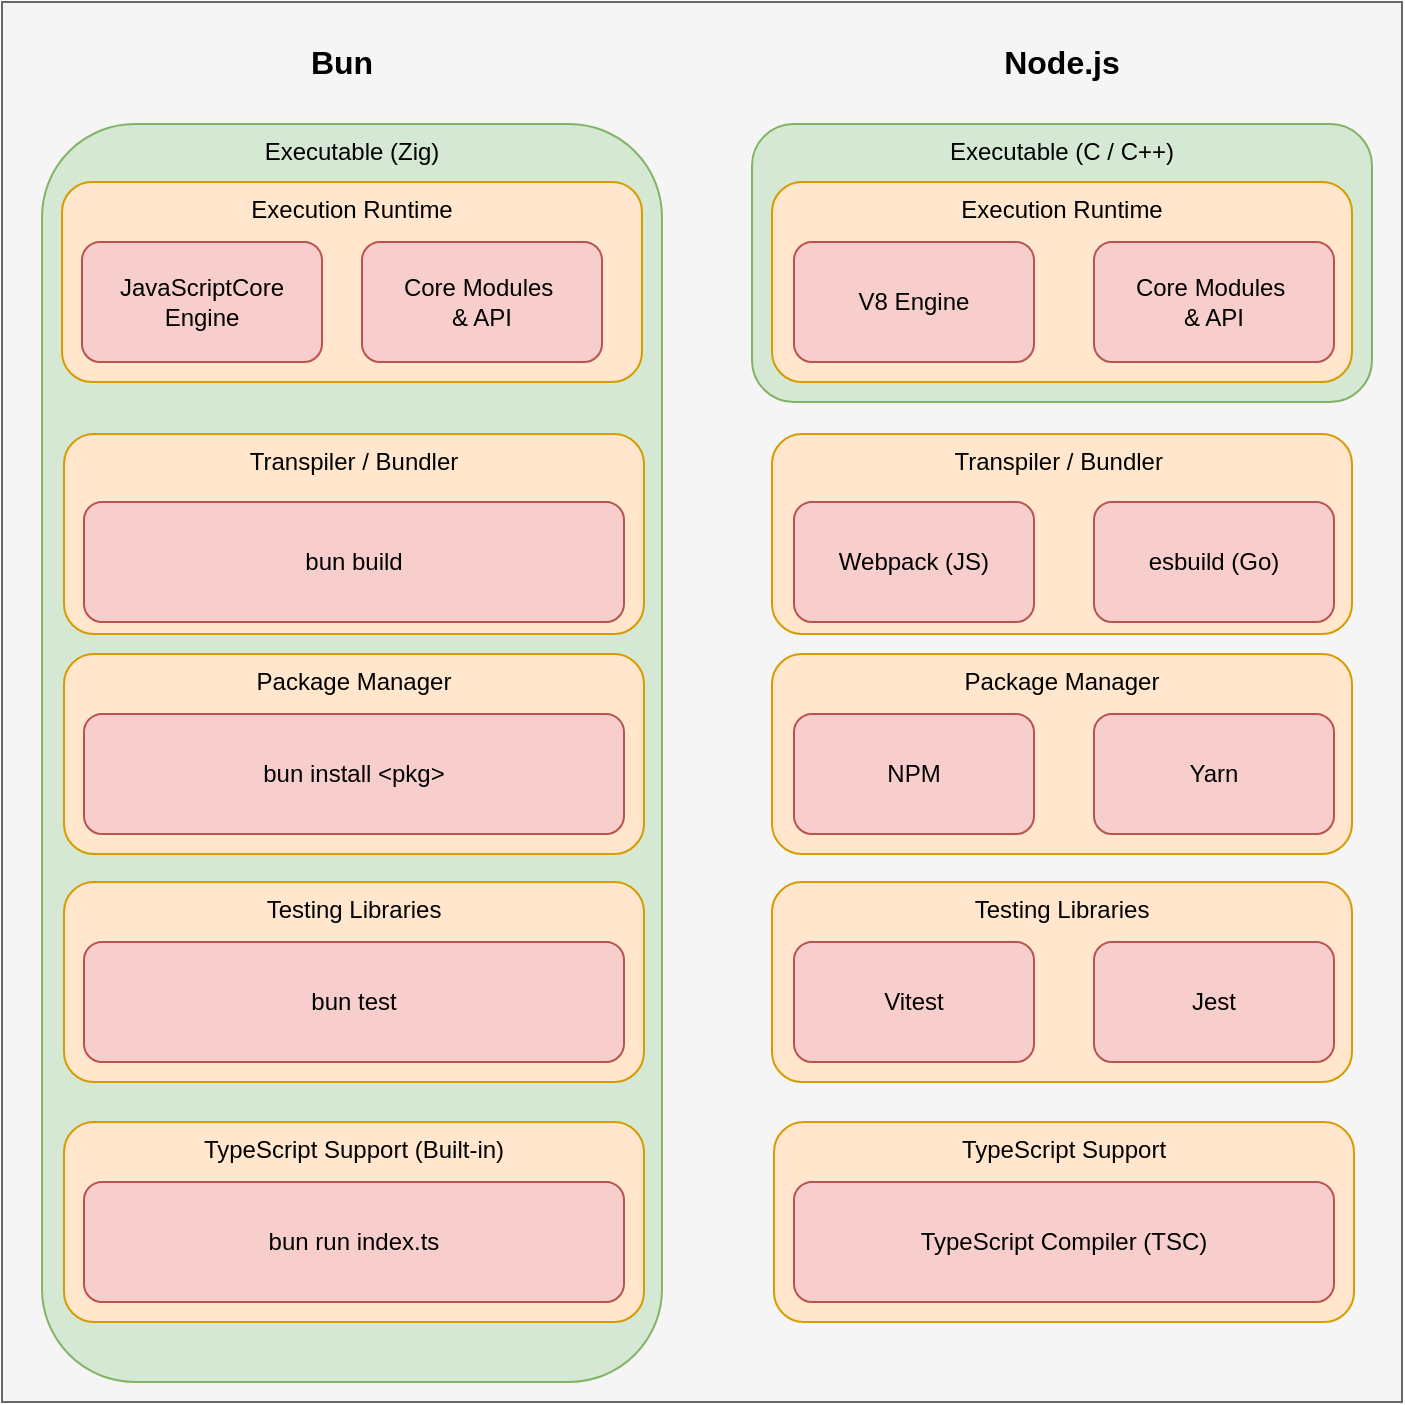 <mxfile version="22.1.3" type="device">
  <diagram name="Seite-1" id="uDOMQ9eLK_1JoX8pW16U">
    <mxGraphModel dx="2216" dy="767" grid="1" gridSize="10" guides="1" tooltips="1" connect="1" arrows="1" fold="1" page="1" pageScale="1" pageWidth="827" pageHeight="1169" math="0" shadow="0">
      <root>
        <mxCell id="0" />
        <mxCell id="1" parent="0" />
        <mxCell id="QrnV6IS9a15yOWh2zaYz-1" value="" style="whiteSpace=wrap;html=1;aspect=fixed;fillColor=#f5f5f5;fontColor=#333333;strokeColor=#666666;" parent="1" vertex="1">
          <mxGeometry x="-160" y="120" width="700" height="700" as="geometry" />
        </mxCell>
        <mxCell id="QrnV6IS9a15yOWh2zaYz-3" value="&lt;b&gt;&lt;font style=&quot;font-size: 16px;&quot;&gt;Bun&lt;/font&gt;&lt;/b&gt;" style="text;html=1;strokeColor=none;fillColor=none;align=center;verticalAlign=middle;whiteSpace=wrap;rounded=0;" parent="1" vertex="1">
          <mxGeometry x="-20" y="135" width="60" height="30" as="geometry" />
        </mxCell>
        <mxCell id="QrnV6IS9a15yOWh2zaYz-4" value="&lt;b&gt;&lt;font style=&quot;font-size: 16px;&quot;&gt;Node.js&lt;/font&gt;&lt;/b&gt;" style="text;html=1;strokeColor=none;fillColor=none;align=center;verticalAlign=middle;whiteSpace=wrap;rounded=0;" parent="1" vertex="1">
          <mxGeometry x="340" y="135" width="60" height="30" as="geometry" />
        </mxCell>
        <mxCell id="QrnV6IS9a15yOWh2zaYz-8" value="Executable (Zig)" style="rounded=1;whiteSpace=wrap;html=1;fillColor=#d5e8d4;strokeColor=#82b366;horizontal=1;verticalAlign=top;" parent="1" vertex="1">
          <mxGeometry x="-140" y="181" width="310" height="629" as="geometry" />
        </mxCell>
        <mxCell id="QrnV6IS9a15yOWh2zaYz-10" value="Execution Runtime" style="rounded=1;whiteSpace=wrap;html=1;fillColor=#ffe6cc;strokeColor=#d79b00;align=center;horizontal=1;verticalAlign=top;" parent="1" vertex="1">
          <mxGeometry x="-130" y="210" width="290" height="100" as="geometry" />
        </mxCell>
        <mxCell id="QrnV6IS9a15yOWh2zaYz-11" value="JavaScriptCore Engine" style="rounded=1;whiteSpace=wrap;html=1;fillColor=#f8cecc;strokeColor=#b85450;" parent="1" vertex="1">
          <mxGeometry x="-120" y="240" width="120" height="60" as="geometry" />
        </mxCell>
        <mxCell id="QrnV6IS9a15yOWh2zaYz-12" value="Core Modules&amp;nbsp;&lt;br&gt;&amp;amp; API" style="rounded=1;whiteSpace=wrap;html=1;fillColor=#f8cecc;strokeColor=#b85450;" parent="1" vertex="1">
          <mxGeometry x="20" y="240" width="120" height="60" as="geometry" />
        </mxCell>
        <mxCell id="QrnV6IS9a15yOWh2zaYz-13" value="Transpiler / Bundler" style="rounded=1;whiteSpace=wrap;html=1;fillColor=#ffe6cc;strokeColor=#d79b00;align=center;horizontal=1;verticalAlign=top;" parent="1" vertex="1">
          <mxGeometry x="-129" y="336" width="290" height="100" as="geometry" />
        </mxCell>
        <mxCell id="QrnV6IS9a15yOWh2zaYz-15" value="Package Manager" style="rounded=1;whiteSpace=wrap;html=1;fillColor=#ffe6cc;strokeColor=#d79b00;align=center;horizontal=1;verticalAlign=top;" parent="1" vertex="1">
          <mxGeometry x="-129" y="446" width="290" height="100" as="geometry" />
        </mxCell>
        <mxCell id="QrnV6IS9a15yOWh2zaYz-16" value="Testing Libraries" style="rounded=1;whiteSpace=wrap;html=1;fillColor=#ffe6cc;strokeColor=#d79b00;align=center;horizontal=1;verticalAlign=top;" parent="1" vertex="1">
          <mxGeometry x="-129" y="560" width="290" height="100" as="geometry" />
        </mxCell>
        <mxCell id="QrnV6IS9a15yOWh2zaYz-17" value="TypeScript Support (Built-in)" style="rounded=1;whiteSpace=wrap;html=1;fillColor=#ffe6cc;strokeColor=#d79b00;align=center;horizontal=1;verticalAlign=top;" parent="1" vertex="1">
          <mxGeometry x="-129" y="680" width="290" height="100" as="geometry" />
        </mxCell>
        <mxCell id="QrnV6IS9a15yOWh2zaYz-18" value="bun install &amp;lt;pkg&amp;gt;" style="rounded=1;whiteSpace=wrap;html=1;fillColor=#f8cecc;strokeColor=#b85450;" parent="1" vertex="1">
          <mxGeometry x="-119" y="476" width="270" height="60" as="geometry" />
        </mxCell>
        <mxCell id="QrnV6IS9a15yOWh2zaYz-19" value="bun test" style="rounded=1;whiteSpace=wrap;html=1;fillColor=#f8cecc;strokeColor=#b85450;" parent="1" vertex="1">
          <mxGeometry x="-119" y="590" width="270" height="60" as="geometry" />
        </mxCell>
        <mxCell id="QrnV6IS9a15yOWh2zaYz-20" value="bun run index.ts" style="rounded=1;whiteSpace=wrap;html=1;fillColor=#f8cecc;strokeColor=#b85450;" parent="1" vertex="1">
          <mxGeometry x="-119" y="710" width="270" height="60" as="geometry" />
        </mxCell>
        <mxCell id="QrnV6IS9a15yOWh2zaYz-21" value="bun build" style="rounded=1;whiteSpace=wrap;html=1;fillColor=#f8cecc;strokeColor=#b85450;" parent="1" vertex="1">
          <mxGeometry x="-119" y="370" width="270" height="60" as="geometry" />
        </mxCell>
        <mxCell id="QrnV6IS9a15yOWh2zaYz-22" value="Executable (C / C++)" style="rounded=1;whiteSpace=wrap;html=1;fillColor=#d5e8d4;strokeColor=#82b366;horizontal=1;verticalAlign=top;" parent="1" vertex="1">
          <mxGeometry x="215" y="181" width="310" height="139" as="geometry" />
        </mxCell>
        <mxCell id="QrnV6IS9a15yOWh2zaYz-24" value="Execution Runtime" style="rounded=1;whiteSpace=wrap;html=1;fillColor=#ffe6cc;strokeColor=#d79b00;align=center;horizontal=1;verticalAlign=top;" parent="1" vertex="1">
          <mxGeometry x="225" y="210" width="290" height="100" as="geometry" />
        </mxCell>
        <mxCell id="QrnV6IS9a15yOWh2zaYz-25" value="V8 Engine" style="rounded=1;whiteSpace=wrap;html=1;fillColor=#f8cecc;strokeColor=#b85450;" parent="1" vertex="1">
          <mxGeometry x="236" y="240" width="120" height="60" as="geometry" />
        </mxCell>
        <mxCell id="QrnV6IS9a15yOWh2zaYz-26" value="Core Modules&amp;nbsp;&lt;br&gt;&amp;amp; API" style="rounded=1;whiteSpace=wrap;html=1;fillColor=#f8cecc;strokeColor=#b85450;" parent="1" vertex="1">
          <mxGeometry x="386" y="240" width="120" height="60" as="geometry" />
        </mxCell>
        <mxCell id="QrnV6IS9a15yOWh2zaYz-27" value="Package Manager" style="rounded=1;whiteSpace=wrap;html=1;fillColor=#ffe6cc;strokeColor=#d79b00;align=center;horizontal=1;verticalAlign=top;" parent="1" vertex="1">
          <mxGeometry x="225" y="446" width="290" height="100" as="geometry" />
        </mxCell>
        <mxCell id="QrnV6IS9a15yOWh2zaYz-29" value="NPM" style="rounded=1;whiteSpace=wrap;html=1;fillColor=#f8cecc;strokeColor=#b85450;" parent="1" vertex="1">
          <mxGeometry x="236" y="476" width="120" height="60" as="geometry" />
        </mxCell>
        <mxCell id="QrnV6IS9a15yOWh2zaYz-30" value="Yarn" style="rounded=1;whiteSpace=wrap;html=1;fillColor=#f8cecc;strokeColor=#b85450;" parent="1" vertex="1">
          <mxGeometry x="386" y="476" width="120" height="60" as="geometry" />
        </mxCell>
        <mxCell id="QrnV6IS9a15yOWh2zaYz-31" value="Transpiler / Bundler&amp;nbsp;" style="rounded=1;whiteSpace=wrap;html=1;fillColor=#ffe6cc;strokeColor=#d79b00;align=center;horizontal=1;verticalAlign=top;" parent="1" vertex="1">
          <mxGeometry x="225" y="336" width="290" height="100" as="geometry" />
        </mxCell>
        <mxCell id="QrnV6IS9a15yOWh2zaYz-32" value="Testing Libraries" style="rounded=1;whiteSpace=wrap;html=1;fillColor=#ffe6cc;strokeColor=#d79b00;align=center;horizontal=1;verticalAlign=top;" parent="1" vertex="1">
          <mxGeometry x="225" y="560" width="290" height="100" as="geometry" />
        </mxCell>
        <mxCell id="QrnV6IS9a15yOWh2zaYz-33" value="Vitest" style="rounded=1;whiteSpace=wrap;html=1;fillColor=#f8cecc;strokeColor=#b85450;" parent="1" vertex="1">
          <mxGeometry x="236" y="590" width="120" height="60" as="geometry" />
        </mxCell>
        <mxCell id="QrnV6IS9a15yOWh2zaYz-34" value="Jest" style="rounded=1;whiteSpace=wrap;html=1;fillColor=#f8cecc;strokeColor=#b85450;" parent="1" vertex="1">
          <mxGeometry x="386" y="590" width="120" height="60" as="geometry" />
        </mxCell>
        <mxCell id="QrnV6IS9a15yOWh2zaYz-36" value="Webpack (JS)" style="rounded=1;whiteSpace=wrap;html=1;fillColor=#f8cecc;strokeColor=#b85450;" parent="1" vertex="1">
          <mxGeometry x="236" y="370" width="120" height="60" as="geometry" />
        </mxCell>
        <mxCell id="QrnV6IS9a15yOWh2zaYz-38" value="esbuild (Go)" style="rounded=1;whiteSpace=wrap;html=1;fillColor=#f8cecc;strokeColor=#b85450;" parent="1" vertex="1">
          <mxGeometry x="386" y="370" width="120" height="60" as="geometry" />
        </mxCell>
        <mxCell id="QrnV6IS9a15yOWh2zaYz-40" value="TypeScript Support" style="rounded=1;whiteSpace=wrap;html=1;fillColor=#ffe6cc;strokeColor=#d79b00;align=center;horizontal=1;verticalAlign=top;" parent="1" vertex="1">
          <mxGeometry x="226" y="680" width="290" height="100" as="geometry" />
        </mxCell>
        <mxCell id="QrnV6IS9a15yOWh2zaYz-41" value="TypeScript Compiler (TSC)" style="rounded=1;whiteSpace=wrap;html=1;fillColor=#f8cecc;strokeColor=#b85450;" parent="1" vertex="1">
          <mxGeometry x="236" y="710" width="270" height="60" as="geometry" />
        </mxCell>
      </root>
    </mxGraphModel>
  </diagram>
</mxfile>
